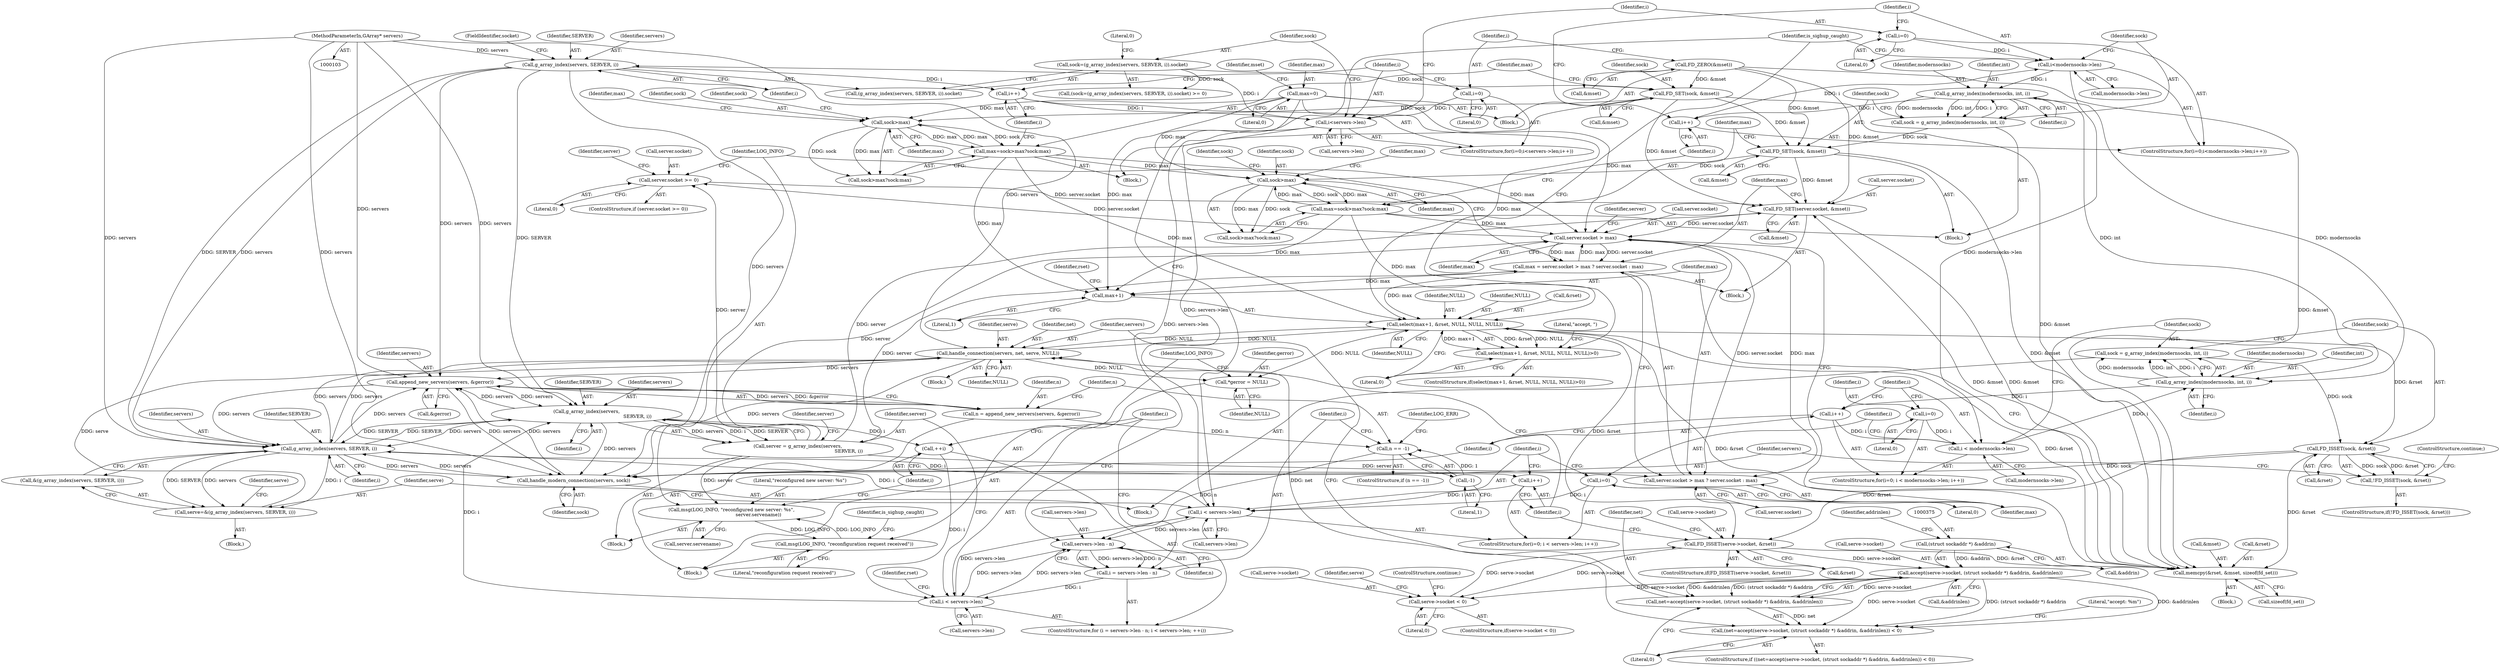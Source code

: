 digraph "0_nbd_741495cb08503fd32a9d22648e63b64390c601f4@API" {
"1000247" [label="(Call,server.socket >= 0)"];
"1000240" [label="(Call,server = g_array_index(servers,\n                                                                    SERVER, i))"];
"1000242" [label="(Call,g_array_index(servers,\n                                                                    SERVER, i))"];
"1000208" [label="(Call,append_new_servers(servers, &gerror))"];
"1000140" [label="(Call,g_array_index(servers, SERVER, i))"];
"1000104" [label="(MethodParameterIn,GArray* servers)"];
"1000126" [label="(Call,i<servers->len)"];
"1000131" [label="(Call,i++)"];
"1000123" [label="(Call,i=0)"];
"1000346" [label="(Call,g_array_index(servers, SERVER, i))"];
"1000385" [label="(Call,handle_connection(servers, net, serve, NULL))"];
"1000368" [label="(Call,net=accept(serve->socket, (struct sockaddr *) &addrin, &addrinlen))"];
"1000370" [label="(Call,accept(serve->socket, (struct sockaddr *) &addrin, &addrinlen))"];
"1000359" [label="(Call,FD_ISSET(serve->socket, &rset))"];
"1000351" [label="(Call,serve->socket < 0)"];
"1000286" [label="(Call,select(max+1, &rset, NULL, NULL, NULL))"];
"1000116" [label="(Call,max=0)"];
"1000259" [label="(Call,max = server.socket > max ? server.socket : max)"];
"1000262" [label="(Call,server.socket > max)"];
"1000253" [label="(Call,FD_SET(server.socket, &mset))"];
"1000247" [label="(Call,server.socket >= 0)"];
"1000277" [label="(Call,memcpy(&rset, &mset, sizeof(fd_set)))"];
"1000320" [label="(Call,FD_ISSET(sock, &rset))"];
"1000312" [label="(Call,sock = g_array_index(modernsocks, int, i))"];
"1000314" [label="(Call,g_array_index(modernsocks, int, i))"];
"1000174" [label="(Call,g_array_index(modernsocks, int, i))"];
"1000163" [label="(Call,i<modernsocks->len)"];
"1000168" [label="(Call,i++)"];
"1000160" [label="(Call,i=0)"];
"1000303" [label="(Call,i < modernsocks->len)"];
"1000308" [label="(Call,i++)"];
"1000300" [label="(Call,i=0)"];
"1000178" [label="(Call,FD_SET(sock, &mset))"];
"1000172" [label="(Call,sock = g_array_index(modernsocks, int, i))"];
"1000147" [label="(Call,FD_SET(sock, &mset))"];
"1000137" [label="(Call,sock=(g_array_index(servers, SERVER, i)).socket)"];
"1000119" [label="(Call,FD_ZERO(&mset))"];
"1000151" [label="(Call,max=sock>max?sock:max)"];
"1000154" [label="(Call,sock>max)"];
"1000182" [label="(Call,max=sock>max?sock:max)"];
"1000185" [label="(Call,sock>max)"];
"1000374" [label="(Call,(struct sockaddr *) &addrin)"];
"1000343" [label="(Call,serve=&(g_array_index(servers, SERVER, i)))"];
"1000326" [label="(Call,handle_modern_connection(servers, sock))"];
"1000333" [label="(Call,i < servers->len)"];
"1000338" [label="(Call,i++)"];
"1000330" [label="(Call,i=0)"];
"1000231" [label="(Call,i < servers->len)"];
"1000224" [label="(Call,i = servers->len - n)"];
"1000226" [label="(Call,servers->len - n)"];
"1000213" [label="(Call,n == -1)"];
"1000206" [label="(Call,n = append_new_servers(servers, &gerror))"];
"1000215" [label="(Call,-1)"];
"1000236" [label="(Call,++i)"];
"1000197" [label="(Call,*gerror = NULL)"];
"1000285" [label="(Call,select(max+1, &rset, NULL, NULL, NULL)>0)"];
"1000319" [label="(Call,!FD_ISSET(sock, &rset))"];
"1000261" [label="(Call,server.socket > max ? server.socket : max)"];
"1000271" [label="(Call,msg(LOG_INFO, \"reconfigured new server: %s\",\n                                    server.servename))"];
"1000200" [label="(Call,msg(LOG_INFO, \"reconfiguration request received\"))"];
"1000367" [label="(Call,(net=accept(serve->socket, (struct sockaddr *) &addrin, &addrinlen)) < 0)"];
"1000287" [label="(Call,max+1)"];
"1000249" [label="(Identifier,server)"];
"1000365" [label="(Block,)"];
"1000189" [label="(Identifier,max)"];
"1000326" [label="(Call,handle_modern_connection(servers, sock))"];
"1000274" [label="(Call,server.servename)"];
"1000117" [label="(Identifier,max)"];
"1000308" [label="(Call,i++)"];
"1000199" [label="(Identifier,NULL)"];
"1000243" [label="(Identifier,servers)"];
"1000340" [label="(Block,)"];
"1000197" [label="(Call,*gerror = NULL)"];
"1000288" [label="(Identifier,max)"];
"1000298" [label="(Literal,\"accept, \")"];
"1000371" [label="(Call,serve->socket)"];
"1000295" [label="(Literal,0)"];
"1000286" [label="(Call,select(max+1, &rset, NULL, NULL, NULL))"];
"1000180" [label="(Call,&mset)"];
"1000120" [label="(Call,&mset)"];
"1000127" [label="(Identifier,i)"];
"1000293" [label="(Identifier,NULL)"];
"1000207" [label="(Identifier,n)"];
"1000363" [label="(Call,&rset)"];
"1000230" [label="(Identifier,n)"];
"1000191" [label="(Block,)"];
"1000304" [label="(Identifier,i)"];
"1000376" [label="(Call,&addrin)"];
"1000254" [label="(Call,server.socket)"];
"1000137" [label="(Call,sock=(g_array_index(servers, SERVER, i)).socket)"];
"1000176" [label="(Identifier,int)"];
"1000187" [label="(Identifier,max)"];
"1000131" [label="(Call,i++)"];
"1000345" [label="(Call,&(g_array_index(servers, SERVER, i)))"];
"1000383" [label="(Literal,\"accept: %m\")"];
"1000128" [label="(Call,servers->len)"];
"1000175" [label="(Identifier,modernsocks)"];
"1000352" [label="(Call,serve->socket)"];
"1000161" [label="(Identifier,i)"];
"1000158" [label="(Identifier,max)"];
"1000313" [label="(Identifier,sock)"];
"1000360" [label="(Call,serve->socket)"];
"1000218" [label="(Identifier,LOG_ERR)"];
"1000271" [label="(Call,msg(LOG_INFO, \"reconfigured new server: %s\",\n                                    server.servename))"];
"1000330" [label="(Call,i=0)"];
"1000139" [label="(Call,(g_array_index(servers, SERVER, i)).socket)"];
"1000122" [label="(ControlStructure,for(i=0;i<servers->len;i++))"];
"1000154" [label="(Call,sock>max)"];
"1000162" [label="(Literal,0)"];
"1000104" [label="(MethodParameterIn,GArray* servers)"];
"1000314" [label="(Call,g_array_index(modernsocks, int, i))"];
"1000309" [label="(Identifier,i)"];
"1000153" [label="(Call,sock>max?sock:max)"];
"1000188" [label="(Identifier,sock)"];
"1000290" [label="(Call,&rset)"];
"1000361" [label="(Identifier,serve)"];
"1000285" [label="(Call,select(max+1, &rset, NULL, NULL, NULL)>0)"];
"1000116" [label="(Call,max=0)"];
"1000226" [label="(Call,servers->len - n)"];
"1000206" [label="(Call,n = append_new_servers(servers, &gerror))"];
"1000277" [label="(Call,memcpy(&rset, &mset, sizeof(fd_set)))"];
"1000125" [label="(Literal,0)"];
"1000204" [label="(Identifier,is_sighup_caught)"];
"1000359" [label="(Call,FD_ISSET(serve->socket, &rset))"];
"1000182" [label="(Call,max=sock>max?sock:max)"];
"1000302" [label="(Literal,0)"];
"1000179" [label="(Identifier,sock)"];
"1000232" [label="(Identifier,i)"];
"1000136" [label="(Call,(sock=(g_array_index(servers, SERVER, i)).socket) >= 0)"];
"1000144" [label="(FieldIdentifier,socket)"];
"1000266" [label="(Identifier,max)"];
"1000212" [label="(ControlStructure,if (n == -1))"];
"1000174" [label="(Call,g_array_index(modernsocks, int, i))"];
"1000253" [label="(Call,FD_SET(server.socket, &mset))"];
"1000236" [label="(Call,++i)"];
"1000118" [label="(Literal,0)"];
"1000178" [label="(Call,FD_SET(sock, &mset))"];
"1000319" [label="(Call,!FD_ISSET(sock, &rset))"];
"1000255" [label="(Identifier,server)"];
"1000173" [label="(Identifier,sock)"];
"1000346" [label="(Call,g_array_index(servers, SERVER, i))"];
"1000147" [label="(Call,FD_SET(sock, &mset))"];
"1000322" [label="(Call,&rset)"];
"1000389" [label="(Identifier,NULL)"];
"1000370" [label="(Call,accept(serve->socket, (struct sockaddr *) &addrin, &addrinlen))"];
"1000227" [label="(Call,servers->len)"];
"1000216" [label="(Literal,1)"];
"1000349" [label="(Identifier,i)"];
"1000159" [label="(ControlStructure,for(i=0;i<modernsocks->len;i++))"];
"1000200" [label="(Call,msg(LOG_INFO, \"reconfiguration request received\"))"];
"1000366" [label="(ControlStructure,if ((net=accept(serve->socket, (struct sockaddr *) &addrin, &addrinlen)) < 0))"];
"1000246" [label="(ControlStructure,if (server.socket >= 0))"];
"1000165" [label="(Call,modernsocks->len)"];
"1000238" [label="(Block,)"];
"1000224" [label="(Call,i = servers->len - n)"];
"1000231" [label="(Call,i < servers->len)"];
"1000259" [label="(Call,max = server.socket > max ? server.socket : max)"];
"1000172" [label="(Call,sock = g_array_index(modernsocks, int, i))"];
"1000344" [label="(Identifier,serve)"];
"1000353" [label="(Identifier,serve)"];
"1000280" [label="(Call,&mset)"];
"1000201" [label="(Identifier,LOG_INFO)"];
"1000209" [label="(Identifier,servers)"];
"1000351" [label="(Call,serve->socket < 0)"];
"1000357" [label="(ControlStructure,continue;)"];
"1000329" [label="(ControlStructure,for(i=0; i < servers->len; i++))"];
"1000169" [label="(Identifier,i)"];
"1000164" [label="(Identifier,i)"];
"1000143" [label="(Identifier,i)"];
"1000160" [label="(Call,i=0)"];
"1000386" [label="(Identifier,servers)"];
"1000126" [label="(Call,i<servers->len)"];
"1000132" [label="(Identifier,i)"];
"1000105" [label="(Block,)"];
"1000140" [label="(Call,g_array_index(servers, SERVER, i))"];
"1000292" [label="(Identifier,NULL)"];
"1000268" [label="(Identifier,server)"];
"1000385" [label="(Call,handle_connection(servers, net, serve, NULL))"];
"1000184" [label="(Call,sock>max?sock:max)"];
"1000142" [label="(Identifier,SERVER)"];
"1000312" [label="(Call,sock = g_array_index(modernsocks, int, i))"];
"1000368" [label="(Call,net=accept(serve->socket, (struct sockaddr *) &addrin, &addrinlen))"];
"1000355" [label="(Literal,0)"];
"1000244" [label="(Identifier,SERVER)"];
"1000279" [label="(Identifier,rset)"];
"1000151" [label="(Call,max=sock>max?sock:max)"];
"1000315" [label="(Identifier,modernsocks)"];
"1000299" [label="(ControlStructure,for(i=0; i < modernsocks->len; i++))"];
"1000332" [label="(Literal,0)"];
"1000237" [label="(Identifier,i)"];
"1000325" [label="(ControlStructure,continue;)"];
"1000380" [label="(Literal,0)"];
"1000270" [label="(Identifier,max)"];
"1000240" [label="(Call,server = g_array_index(servers,\n                                                                    SERVER, i))"];
"1000141" [label="(Identifier,servers)"];
"1000193" [label="(Identifier,is_sighup_caught)"];
"1000379" [label="(Identifier,addrinlen)"];
"1000328" [label="(Identifier,sock)"];
"1000300" [label="(Call,i=0)"];
"1000387" [label="(Identifier,net)"];
"1000186" [label="(Identifier,sock)"];
"1000208" [label="(Call,append_new_servers(servers, &gerror))"];
"1000320" [label="(Call,FD_ISSET(sock, &rset))"];
"1000156" [label="(Identifier,max)"];
"1000257" [label="(Call,&mset)"];
"1000272" [label="(Identifier,LOG_INFO)"];
"1000241" [label="(Identifier,server)"];
"1000263" [label="(Call,server.socket)"];
"1000294" [label="(Identifier,NULL)"];
"1000335" [label="(Call,servers->len)"];
"1000198" [label="(Identifier,gerror)"];
"1000310" [label="(Block,)"];
"1000348" [label="(Identifier,SERVER)"];
"1000210" [label="(Call,&gerror)"];
"1000183" [label="(Identifier,max)"];
"1000334" [label="(Identifier,i)"];
"1000317" [label="(Identifier,i)"];
"1000185" [label="(Call,sock>max)"];
"1000214" [label="(Identifier,n)"];
"1000252" [label="(Block,)"];
"1000177" [label="(Identifier,i)"];
"1000233" [label="(Call,servers->len)"];
"1000316" [label="(Identifier,int)"];
"1000155" [label="(Identifier,sock)"];
"1000202" [label="(Literal,\"reconfiguration request received\")"];
"1000248" [label="(Call,server.socket)"];
"1000338" [label="(Call,i++)"];
"1000146" [label="(Block,)"];
"1000305" [label="(Call,modernsocks->len)"];
"1000327" [label="(Identifier,servers)"];
"1000343" [label="(Call,serve=&(g_array_index(servers, SERVER, i)))"];
"1000247" [label="(Call,server.socket >= 0)"];
"1000138" [label="(Identifier,sock)"];
"1000170" [label="(Block,)"];
"1000145" [label="(Literal,0)"];
"1000267" [label="(Call,server.socket)"];
"1000163" [label="(Call,i<modernsocks->len)"];
"1000291" [label="(Identifier,rset)"];
"1000223" [label="(ControlStructure,for (i = servers->len - n; i < servers->len; ++i))"];
"1000303" [label="(Call,i < modernsocks->len)"];
"1000242" [label="(Call,g_array_index(servers,\n                                                                    SERVER, i))"];
"1000347" [label="(Identifier,servers)"];
"1000278" [label="(Call,&rset)"];
"1000157" [label="(Identifier,sock)"];
"1000251" [label="(Literal,0)"];
"1000333" [label="(Call,i < servers->len)"];
"1000194" [label="(Block,)"];
"1000225" [label="(Identifier,i)"];
"1000369" [label="(Identifier,net)"];
"1000119" [label="(Call,FD_ZERO(&mset))"];
"1000124" [label="(Identifier,i)"];
"1000213" [label="(Call,n == -1)"];
"1000284" [label="(ControlStructure,if(select(max+1, &rset, NULL, NULL, NULL)>0))"];
"1000123" [label="(Call,i=0)"];
"1000260" [label="(Identifier,max)"];
"1000262" [label="(Call,server.socket > max)"];
"1000388" [label="(Identifier,serve)"];
"1000168" [label="(Call,i++)"];
"1000301" [label="(Identifier,i)"];
"1000152" [label="(Identifier,max)"];
"1000318" [label="(ControlStructure,if(!FD_ISSET(sock, &rset)))"];
"1000367" [label="(Call,(net=accept(serve->socket, (struct sockaddr *) &addrin, &addrinlen)) < 0)"];
"1000282" [label="(Call,sizeof(fd_set))"];
"1000287" [label="(Call,max+1)"];
"1000149" [label="(Call,&mset)"];
"1000339" [label="(Identifier,i)"];
"1000350" [label="(ControlStructure,if(serve->socket < 0))"];
"1000273" [label="(Literal,\"reconfigured new server: %s\")"];
"1000378" [label="(Call,&addrinlen)"];
"1000358" [label="(ControlStructure,if(FD_ISSET(serve->socket, &rset)))"];
"1000289" [label="(Literal,1)"];
"1000261" [label="(Call,server.socket > max ? server.socket : max)"];
"1000321" [label="(Identifier,sock)"];
"1000245" [label="(Identifier,i)"];
"1000148" [label="(Identifier,sock)"];
"1000331" [label="(Identifier,i)"];
"1000215" [label="(Call,-1)"];
"1000374" [label="(Call,(struct sockaddr *) &addrin)"];
"1000121" [label="(Identifier,mset)"];
"1000247" -> "1000246"  [label="AST: "];
"1000247" -> "1000251"  [label="CFG: "];
"1000248" -> "1000247"  [label="AST: "];
"1000251" -> "1000247"  [label="AST: "];
"1000255" -> "1000247"  [label="CFG: "];
"1000272" -> "1000247"  [label="CFG: "];
"1000240" -> "1000247"  [label="DDG: server"];
"1000262" -> "1000247"  [label="DDG: server.socket"];
"1000247" -> "1000253"  [label="DDG: server.socket"];
"1000240" -> "1000238"  [label="AST: "];
"1000240" -> "1000242"  [label="CFG: "];
"1000241" -> "1000240"  [label="AST: "];
"1000242" -> "1000240"  [label="AST: "];
"1000249" -> "1000240"  [label="CFG: "];
"1000242" -> "1000240"  [label="DDG: servers"];
"1000242" -> "1000240"  [label="DDG: SERVER"];
"1000242" -> "1000240"  [label="DDG: i"];
"1000240" -> "1000253"  [label="DDG: server"];
"1000240" -> "1000259"  [label="DDG: server"];
"1000240" -> "1000262"  [label="DDG: server"];
"1000240" -> "1000261"  [label="DDG: server"];
"1000240" -> "1000271"  [label="DDG: server"];
"1000242" -> "1000245"  [label="CFG: "];
"1000243" -> "1000242"  [label="AST: "];
"1000244" -> "1000242"  [label="AST: "];
"1000245" -> "1000242"  [label="AST: "];
"1000242" -> "1000208"  [label="DDG: servers"];
"1000242" -> "1000236"  [label="DDG: i"];
"1000208" -> "1000242"  [label="DDG: servers"];
"1000104" -> "1000242"  [label="DDG: servers"];
"1000140" -> "1000242"  [label="DDG: SERVER"];
"1000346" -> "1000242"  [label="DDG: SERVER"];
"1000231" -> "1000242"  [label="DDG: i"];
"1000242" -> "1000326"  [label="DDG: servers"];
"1000242" -> "1000346"  [label="DDG: servers"];
"1000242" -> "1000346"  [label="DDG: SERVER"];
"1000208" -> "1000206"  [label="AST: "];
"1000208" -> "1000210"  [label="CFG: "];
"1000209" -> "1000208"  [label="AST: "];
"1000210" -> "1000208"  [label="AST: "];
"1000206" -> "1000208"  [label="CFG: "];
"1000208" -> "1000206"  [label="DDG: servers"];
"1000208" -> "1000206"  [label="DDG: &gerror"];
"1000140" -> "1000208"  [label="DDG: servers"];
"1000346" -> "1000208"  [label="DDG: servers"];
"1000385" -> "1000208"  [label="DDG: servers"];
"1000326" -> "1000208"  [label="DDG: servers"];
"1000104" -> "1000208"  [label="DDG: servers"];
"1000208" -> "1000326"  [label="DDG: servers"];
"1000208" -> "1000346"  [label="DDG: servers"];
"1000140" -> "1000139"  [label="AST: "];
"1000140" -> "1000143"  [label="CFG: "];
"1000141" -> "1000140"  [label="AST: "];
"1000142" -> "1000140"  [label="AST: "];
"1000143" -> "1000140"  [label="AST: "];
"1000144" -> "1000140"  [label="CFG: "];
"1000140" -> "1000131"  [label="DDG: i"];
"1000104" -> "1000140"  [label="DDG: servers"];
"1000126" -> "1000140"  [label="DDG: i"];
"1000140" -> "1000326"  [label="DDG: servers"];
"1000140" -> "1000346"  [label="DDG: servers"];
"1000140" -> "1000346"  [label="DDG: SERVER"];
"1000104" -> "1000103"  [label="AST: "];
"1000104" -> "1000326"  [label="DDG: servers"];
"1000104" -> "1000346"  [label="DDG: servers"];
"1000104" -> "1000385"  [label="DDG: servers"];
"1000126" -> "1000122"  [label="AST: "];
"1000126" -> "1000128"  [label="CFG: "];
"1000127" -> "1000126"  [label="AST: "];
"1000128" -> "1000126"  [label="AST: "];
"1000138" -> "1000126"  [label="CFG: "];
"1000161" -> "1000126"  [label="CFG: "];
"1000131" -> "1000126"  [label="DDG: i"];
"1000123" -> "1000126"  [label="DDG: i"];
"1000126" -> "1000226"  [label="DDG: servers->len"];
"1000126" -> "1000333"  [label="DDG: servers->len"];
"1000131" -> "1000122"  [label="AST: "];
"1000131" -> "1000132"  [label="CFG: "];
"1000132" -> "1000131"  [label="AST: "];
"1000127" -> "1000131"  [label="CFG: "];
"1000123" -> "1000122"  [label="AST: "];
"1000123" -> "1000125"  [label="CFG: "];
"1000124" -> "1000123"  [label="AST: "];
"1000125" -> "1000123"  [label="AST: "];
"1000127" -> "1000123"  [label="CFG: "];
"1000346" -> "1000345"  [label="AST: "];
"1000346" -> "1000349"  [label="CFG: "];
"1000347" -> "1000346"  [label="AST: "];
"1000348" -> "1000346"  [label="AST: "];
"1000349" -> "1000346"  [label="AST: "];
"1000345" -> "1000346"  [label="CFG: "];
"1000346" -> "1000326"  [label="DDG: servers"];
"1000346" -> "1000338"  [label="DDG: i"];
"1000346" -> "1000343"  [label="DDG: servers"];
"1000346" -> "1000343"  [label="DDG: SERVER"];
"1000346" -> "1000343"  [label="DDG: i"];
"1000385" -> "1000346"  [label="DDG: servers"];
"1000326" -> "1000346"  [label="DDG: servers"];
"1000333" -> "1000346"  [label="DDG: i"];
"1000346" -> "1000385"  [label="DDG: servers"];
"1000385" -> "1000365"  [label="AST: "];
"1000385" -> "1000389"  [label="CFG: "];
"1000386" -> "1000385"  [label="AST: "];
"1000387" -> "1000385"  [label="AST: "];
"1000388" -> "1000385"  [label="AST: "];
"1000389" -> "1000385"  [label="AST: "];
"1000339" -> "1000385"  [label="CFG: "];
"1000385" -> "1000197"  [label="DDG: NULL"];
"1000385" -> "1000286"  [label="DDG: NULL"];
"1000385" -> "1000326"  [label="DDG: servers"];
"1000368" -> "1000385"  [label="DDG: net"];
"1000343" -> "1000385"  [label="DDG: serve"];
"1000286" -> "1000385"  [label="DDG: NULL"];
"1000368" -> "1000367"  [label="AST: "];
"1000368" -> "1000370"  [label="CFG: "];
"1000369" -> "1000368"  [label="AST: "];
"1000370" -> "1000368"  [label="AST: "];
"1000380" -> "1000368"  [label="CFG: "];
"1000368" -> "1000367"  [label="DDG: net"];
"1000370" -> "1000368"  [label="DDG: serve->socket"];
"1000370" -> "1000368"  [label="DDG: (struct sockaddr *) &addrin"];
"1000370" -> "1000368"  [label="DDG: &addrinlen"];
"1000370" -> "1000378"  [label="CFG: "];
"1000371" -> "1000370"  [label="AST: "];
"1000374" -> "1000370"  [label="AST: "];
"1000378" -> "1000370"  [label="AST: "];
"1000370" -> "1000351"  [label="DDG: serve->socket"];
"1000370" -> "1000367"  [label="DDG: serve->socket"];
"1000370" -> "1000367"  [label="DDG: (struct sockaddr *) &addrin"];
"1000370" -> "1000367"  [label="DDG: &addrinlen"];
"1000359" -> "1000370"  [label="DDG: serve->socket"];
"1000374" -> "1000370"  [label="DDG: &addrin"];
"1000359" -> "1000358"  [label="AST: "];
"1000359" -> "1000363"  [label="CFG: "];
"1000360" -> "1000359"  [label="AST: "];
"1000363" -> "1000359"  [label="AST: "];
"1000369" -> "1000359"  [label="CFG: "];
"1000339" -> "1000359"  [label="CFG: "];
"1000359" -> "1000277"  [label="DDG: &rset"];
"1000359" -> "1000351"  [label="DDG: serve->socket"];
"1000351" -> "1000359"  [label="DDG: serve->socket"];
"1000286" -> "1000359"  [label="DDG: &rset"];
"1000320" -> "1000359"  [label="DDG: &rset"];
"1000351" -> "1000350"  [label="AST: "];
"1000351" -> "1000355"  [label="CFG: "];
"1000352" -> "1000351"  [label="AST: "];
"1000355" -> "1000351"  [label="AST: "];
"1000357" -> "1000351"  [label="CFG: "];
"1000361" -> "1000351"  [label="CFG: "];
"1000286" -> "1000285"  [label="AST: "];
"1000286" -> "1000294"  [label="CFG: "];
"1000287" -> "1000286"  [label="AST: "];
"1000290" -> "1000286"  [label="AST: "];
"1000292" -> "1000286"  [label="AST: "];
"1000293" -> "1000286"  [label="AST: "];
"1000294" -> "1000286"  [label="AST: "];
"1000295" -> "1000286"  [label="CFG: "];
"1000286" -> "1000197"  [label="DDG: NULL"];
"1000286" -> "1000277"  [label="DDG: &rset"];
"1000286" -> "1000285"  [label="DDG: &rset"];
"1000286" -> "1000285"  [label="DDG: NULL"];
"1000286" -> "1000285"  [label="DDG: max+1"];
"1000116" -> "1000286"  [label="DDG: max"];
"1000259" -> "1000286"  [label="DDG: max"];
"1000151" -> "1000286"  [label="DDG: max"];
"1000182" -> "1000286"  [label="DDG: max"];
"1000277" -> "1000286"  [label="DDG: &rset"];
"1000286" -> "1000320"  [label="DDG: &rset"];
"1000116" -> "1000105"  [label="AST: "];
"1000116" -> "1000118"  [label="CFG: "];
"1000117" -> "1000116"  [label="AST: "];
"1000118" -> "1000116"  [label="AST: "];
"1000121" -> "1000116"  [label="CFG: "];
"1000116" -> "1000154"  [label="DDG: max"];
"1000116" -> "1000185"  [label="DDG: max"];
"1000116" -> "1000262"  [label="DDG: max"];
"1000116" -> "1000287"  [label="DDG: max"];
"1000259" -> "1000252"  [label="AST: "];
"1000259" -> "1000261"  [label="CFG: "];
"1000260" -> "1000259"  [label="AST: "];
"1000261" -> "1000259"  [label="AST: "];
"1000272" -> "1000259"  [label="CFG: "];
"1000262" -> "1000259"  [label="DDG: server.socket"];
"1000262" -> "1000259"  [label="DDG: max"];
"1000259" -> "1000262"  [label="DDG: max"];
"1000259" -> "1000287"  [label="DDG: max"];
"1000262" -> "1000261"  [label="AST: "];
"1000262" -> "1000266"  [label="CFG: "];
"1000263" -> "1000262"  [label="AST: "];
"1000266" -> "1000262"  [label="AST: "];
"1000268" -> "1000262"  [label="CFG: "];
"1000270" -> "1000262"  [label="CFG: "];
"1000253" -> "1000262"  [label="DDG: server.socket"];
"1000151" -> "1000262"  [label="DDG: max"];
"1000182" -> "1000262"  [label="DDG: max"];
"1000262" -> "1000261"  [label="DDG: server.socket"];
"1000262" -> "1000261"  [label="DDG: max"];
"1000253" -> "1000252"  [label="AST: "];
"1000253" -> "1000257"  [label="CFG: "];
"1000254" -> "1000253"  [label="AST: "];
"1000257" -> "1000253"  [label="AST: "];
"1000260" -> "1000253"  [label="CFG: "];
"1000277" -> "1000253"  [label="DDG: &mset"];
"1000178" -> "1000253"  [label="DDG: &mset"];
"1000147" -> "1000253"  [label="DDG: &mset"];
"1000119" -> "1000253"  [label="DDG: &mset"];
"1000253" -> "1000277"  [label="DDG: &mset"];
"1000277" -> "1000191"  [label="AST: "];
"1000277" -> "1000282"  [label="CFG: "];
"1000278" -> "1000277"  [label="AST: "];
"1000280" -> "1000277"  [label="AST: "];
"1000282" -> "1000277"  [label="AST: "];
"1000288" -> "1000277"  [label="CFG: "];
"1000320" -> "1000277"  [label="DDG: &rset"];
"1000178" -> "1000277"  [label="DDG: &mset"];
"1000147" -> "1000277"  [label="DDG: &mset"];
"1000119" -> "1000277"  [label="DDG: &mset"];
"1000320" -> "1000319"  [label="AST: "];
"1000320" -> "1000322"  [label="CFG: "];
"1000321" -> "1000320"  [label="AST: "];
"1000322" -> "1000320"  [label="AST: "];
"1000319" -> "1000320"  [label="CFG: "];
"1000320" -> "1000319"  [label="DDG: sock"];
"1000320" -> "1000319"  [label="DDG: &rset"];
"1000312" -> "1000320"  [label="DDG: sock"];
"1000320" -> "1000326"  [label="DDG: sock"];
"1000312" -> "1000310"  [label="AST: "];
"1000312" -> "1000314"  [label="CFG: "];
"1000313" -> "1000312"  [label="AST: "];
"1000314" -> "1000312"  [label="AST: "];
"1000321" -> "1000312"  [label="CFG: "];
"1000314" -> "1000312"  [label="DDG: modernsocks"];
"1000314" -> "1000312"  [label="DDG: int"];
"1000314" -> "1000312"  [label="DDG: i"];
"1000314" -> "1000317"  [label="CFG: "];
"1000315" -> "1000314"  [label="AST: "];
"1000316" -> "1000314"  [label="AST: "];
"1000317" -> "1000314"  [label="AST: "];
"1000314" -> "1000308"  [label="DDG: i"];
"1000174" -> "1000314"  [label="DDG: modernsocks"];
"1000174" -> "1000314"  [label="DDG: int"];
"1000303" -> "1000314"  [label="DDG: i"];
"1000174" -> "1000172"  [label="AST: "];
"1000174" -> "1000177"  [label="CFG: "];
"1000175" -> "1000174"  [label="AST: "];
"1000176" -> "1000174"  [label="AST: "];
"1000177" -> "1000174"  [label="AST: "];
"1000172" -> "1000174"  [label="CFG: "];
"1000174" -> "1000168"  [label="DDG: i"];
"1000174" -> "1000172"  [label="DDG: modernsocks"];
"1000174" -> "1000172"  [label="DDG: int"];
"1000174" -> "1000172"  [label="DDG: i"];
"1000163" -> "1000174"  [label="DDG: i"];
"1000163" -> "1000159"  [label="AST: "];
"1000163" -> "1000165"  [label="CFG: "];
"1000164" -> "1000163"  [label="AST: "];
"1000165" -> "1000163"  [label="AST: "];
"1000173" -> "1000163"  [label="CFG: "];
"1000193" -> "1000163"  [label="CFG: "];
"1000168" -> "1000163"  [label="DDG: i"];
"1000160" -> "1000163"  [label="DDG: i"];
"1000163" -> "1000303"  [label="DDG: modernsocks->len"];
"1000168" -> "1000159"  [label="AST: "];
"1000168" -> "1000169"  [label="CFG: "];
"1000169" -> "1000168"  [label="AST: "];
"1000164" -> "1000168"  [label="CFG: "];
"1000160" -> "1000159"  [label="AST: "];
"1000160" -> "1000162"  [label="CFG: "];
"1000161" -> "1000160"  [label="AST: "];
"1000162" -> "1000160"  [label="AST: "];
"1000164" -> "1000160"  [label="CFG: "];
"1000303" -> "1000299"  [label="AST: "];
"1000303" -> "1000305"  [label="CFG: "];
"1000304" -> "1000303"  [label="AST: "];
"1000305" -> "1000303"  [label="AST: "];
"1000313" -> "1000303"  [label="CFG: "];
"1000331" -> "1000303"  [label="CFG: "];
"1000308" -> "1000303"  [label="DDG: i"];
"1000300" -> "1000303"  [label="DDG: i"];
"1000308" -> "1000299"  [label="AST: "];
"1000308" -> "1000309"  [label="CFG: "];
"1000309" -> "1000308"  [label="AST: "];
"1000304" -> "1000308"  [label="CFG: "];
"1000300" -> "1000299"  [label="AST: "];
"1000300" -> "1000302"  [label="CFG: "];
"1000301" -> "1000300"  [label="AST: "];
"1000302" -> "1000300"  [label="AST: "];
"1000304" -> "1000300"  [label="CFG: "];
"1000178" -> "1000170"  [label="AST: "];
"1000178" -> "1000180"  [label="CFG: "];
"1000179" -> "1000178"  [label="AST: "];
"1000180" -> "1000178"  [label="AST: "];
"1000183" -> "1000178"  [label="CFG: "];
"1000172" -> "1000178"  [label="DDG: sock"];
"1000147" -> "1000178"  [label="DDG: &mset"];
"1000119" -> "1000178"  [label="DDG: &mset"];
"1000178" -> "1000185"  [label="DDG: sock"];
"1000172" -> "1000170"  [label="AST: "];
"1000173" -> "1000172"  [label="AST: "];
"1000179" -> "1000172"  [label="CFG: "];
"1000147" -> "1000146"  [label="AST: "];
"1000147" -> "1000149"  [label="CFG: "];
"1000148" -> "1000147"  [label="AST: "];
"1000149" -> "1000147"  [label="AST: "];
"1000152" -> "1000147"  [label="CFG: "];
"1000137" -> "1000147"  [label="DDG: sock"];
"1000119" -> "1000147"  [label="DDG: &mset"];
"1000147" -> "1000154"  [label="DDG: sock"];
"1000137" -> "1000136"  [label="AST: "];
"1000137" -> "1000139"  [label="CFG: "];
"1000138" -> "1000137"  [label="AST: "];
"1000139" -> "1000137"  [label="AST: "];
"1000145" -> "1000137"  [label="CFG: "];
"1000137" -> "1000136"  [label="DDG: sock"];
"1000119" -> "1000105"  [label="AST: "];
"1000119" -> "1000120"  [label="CFG: "];
"1000120" -> "1000119"  [label="AST: "];
"1000124" -> "1000119"  [label="CFG: "];
"1000151" -> "1000146"  [label="AST: "];
"1000151" -> "1000153"  [label="CFG: "];
"1000152" -> "1000151"  [label="AST: "];
"1000153" -> "1000151"  [label="AST: "];
"1000132" -> "1000151"  [label="CFG: "];
"1000154" -> "1000151"  [label="DDG: sock"];
"1000154" -> "1000151"  [label="DDG: max"];
"1000151" -> "1000154"  [label="DDG: max"];
"1000151" -> "1000185"  [label="DDG: max"];
"1000151" -> "1000287"  [label="DDG: max"];
"1000154" -> "1000153"  [label="AST: "];
"1000154" -> "1000156"  [label="CFG: "];
"1000155" -> "1000154"  [label="AST: "];
"1000156" -> "1000154"  [label="AST: "];
"1000157" -> "1000154"  [label="CFG: "];
"1000158" -> "1000154"  [label="CFG: "];
"1000154" -> "1000153"  [label="DDG: sock"];
"1000154" -> "1000153"  [label="DDG: max"];
"1000182" -> "1000170"  [label="AST: "];
"1000182" -> "1000184"  [label="CFG: "];
"1000183" -> "1000182"  [label="AST: "];
"1000184" -> "1000182"  [label="AST: "];
"1000169" -> "1000182"  [label="CFG: "];
"1000185" -> "1000182"  [label="DDG: sock"];
"1000185" -> "1000182"  [label="DDG: max"];
"1000182" -> "1000185"  [label="DDG: max"];
"1000182" -> "1000287"  [label="DDG: max"];
"1000185" -> "1000184"  [label="AST: "];
"1000185" -> "1000187"  [label="CFG: "];
"1000186" -> "1000185"  [label="AST: "];
"1000187" -> "1000185"  [label="AST: "];
"1000188" -> "1000185"  [label="CFG: "];
"1000189" -> "1000185"  [label="CFG: "];
"1000185" -> "1000184"  [label="DDG: sock"];
"1000185" -> "1000184"  [label="DDG: max"];
"1000374" -> "1000376"  [label="CFG: "];
"1000375" -> "1000374"  [label="AST: "];
"1000376" -> "1000374"  [label="AST: "];
"1000379" -> "1000374"  [label="CFG: "];
"1000343" -> "1000340"  [label="AST: "];
"1000343" -> "1000345"  [label="CFG: "];
"1000344" -> "1000343"  [label="AST: "];
"1000345" -> "1000343"  [label="AST: "];
"1000353" -> "1000343"  [label="CFG: "];
"1000326" -> "1000310"  [label="AST: "];
"1000326" -> "1000328"  [label="CFG: "];
"1000327" -> "1000326"  [label="AST: "];
"1000328" -> "1000326"  [label="AST: "];
"1000309" -> "1000326"  [label="CFG: "];
"1000333" -> "1000329"  [label="AST: "];
"1000333" -> "1000335"  [label="CFG: "];
"1000334" -> "1000333"  [label="AST: "];
"1000335" -> "1000333"  [label="AST: "];
"1000193" -> "1000333"  [label="CFG: "];
"1000344" -> "1000333"  [label="CFG: "];
"1000333" -> "1000226"  [label="DDG: servers->len"];
"1000338" -> "1000333"  [label="DDG: i"];
"1000330" -> "1000333"  [label="DDG: i"];
"1000231" -> "1000333"  [label="DDG: servers->len"];
"1000338" -> "1000329"  [label="AST: "];
"1000338" -> "1000339"  [label="CFG: "];
"1000339" -> "1000338"  [label="AST: "];
"1000334" -> "1000338"  [label="CFG: "];
"1000330" -> "1000329"  [label="AST: "];
"1000330" -> "1000332"  [label="CFG: "];
"1000331" -> "1000330"  [label="AST: "];
"1000332" -> "1000330"  [label="AST: "];
"1000334" -> "1000330"  [label="CFG: "];
"1000231" -> "1000223"  [label="AST: "];
"1000231" -> "1000233"  [label="CFG: "];
"1000232" -> "1000231"  [label="AST: "];
"1000233" -> "1000231"  [label="AST: "];
"1000241" -> "1000231"  [label="CFG: "];
"1000279" -> "1000231"  [label="CFG: "];
"1000231" -> "1000226"  [label="DDG: servers->len"];
"1000224" -> "1000231"  [label="DDG: i"];
"1000236" -> "1000231"  [label="DDG: i"];
"1000226" -> "1000231"  [label="DDG: servers->len"];
"1000224" -> "1000223"  [label="AST: "];
"1000224" -> "1000226"  [label="CFG: "];
"1000225" -> "1000224"  [label="AST: "];
"1000226" -> "1000224"  [label="AST: "];
"1000232" -> "1000224"  [label="CFG: "];
"1000226" -> "1000224"  [label="DDG: servers->len"];
"1000226" -> "1000224"  [label="DDG: n"];
"1000226" -> "1000230"  [label="CFG: "];
"1000227" -> "1000226"  [label="AST: "];
"1000230" -> "1000226"  [label="AST: "];
"1000213" -> "1000226"  [label="DDG: n"];
"1000213" -> "1000212"  [label="AST: "];
"1000213" -> "1000215"  [label="CFG: "];
"1000214" -> "1000213"  [label="AST: "];
"1000215" -> "1000213"  [label="AST: "];
"1000218" -> "1000213"  [label="CFG: "];
"1000225" -> "1000213"  [label="CFG: "];
"1000206" -> "1000213"  [label="DDG: n"];
"1000215" -> "1000213"  [label="DDG: 1"];
"1000206" -> "1000194"  [label="AST: "];
"1000207" -> "1000206"  [label="AST: "];
"1000214" -> "1000206"  [label="CFG: "];
"1000215" -> "1000216"  [label="CFG: "];
"1000216" -> "1000215"  [label="AST: "];
"1000236" -> "1000223"  [label="AST: "];
"1000236" -> "1000237"  [label="CFG: "];
"1000237" -> "1000236"  [label="AST: "];
"1000232" -> "1000236"  [label="CFG: "];
"1000197" -> "1000194"  [label="AST: "];
"1000197" -> "1000199"  [label="CFG: "];
"1000198" -> "1000197"  [label="AST: "];
"1000199" -> "1000197"  [label="AST: "];
"1000201" -> "1000197"  [label="CFG: "];
"1000285" -> "1000284"  [label="AST: "];
"1000285" -> "1000295"  [label="CFG: "];
"1000295" -> "1000285"  [label="AST: "];
"1000193" -> "1000285"  [label="CFG: "];
"1000298" -> "1000285"  [label="CFG: "];
"1000319" -> "1000318"  [label="AST: "];
"1000325" -> "1000319"  [label="CFG: "];
"1000327" -> "1000319"  [label="CFG: "];
"1000261" -> "1000267"  [label="CFG: "];
"1000261" -> "1000270"  [label="CFG: "];
"1000267" -> "1000261"  [label="AST: "];
"1000270" -> "1000261"  [label="AST: "];
"1000271" -> "1000238"  [label="AST: "];
"1000271" -> "1000274"  [label="CFG: "];
"1000272" -> "1000271"  [label="AST: "];
"1000273" -> "1000271"  [label="AST: "];
"1000274" -> "1000271"  [label="AST: "];
"1000237" -> "1000271"  [label="CFG: "];
"1000271" -> "1000200"  [label="DDG: LOG_INFO"];
"1000200" -> "1000271"  [label="DDG: LOG_INFO"];
"1000200" -> "1000194"  [label="AST: "];
"1000200" -> "1000202"  [label="CFG: "];
"1000201" -> "1000200"  [label="AST: "];
"1000202" -> "1000200"  [label="AST: "];
"1000204" -> "1000200"  [label="CFG: "];
"1000367" -> "1000366"  [label="AST: "];
"1000367" -> "1000380"  [label="CFG: "];
"1000380" -> "1000367"  [label="AST: "];
"1000383" -> "1000367"  [label="CFG: "];
"1000386" -> "1000367"  [label="CFG: "];
"1000287" -> "1000289"  [label="CFG: "];
"1000288" -> "1000287"  [label="AST: "];
"1000289" -> "1000287"  [label="AST: "];
"1000291" -> "1000287"  [label="CFG: "];
}
